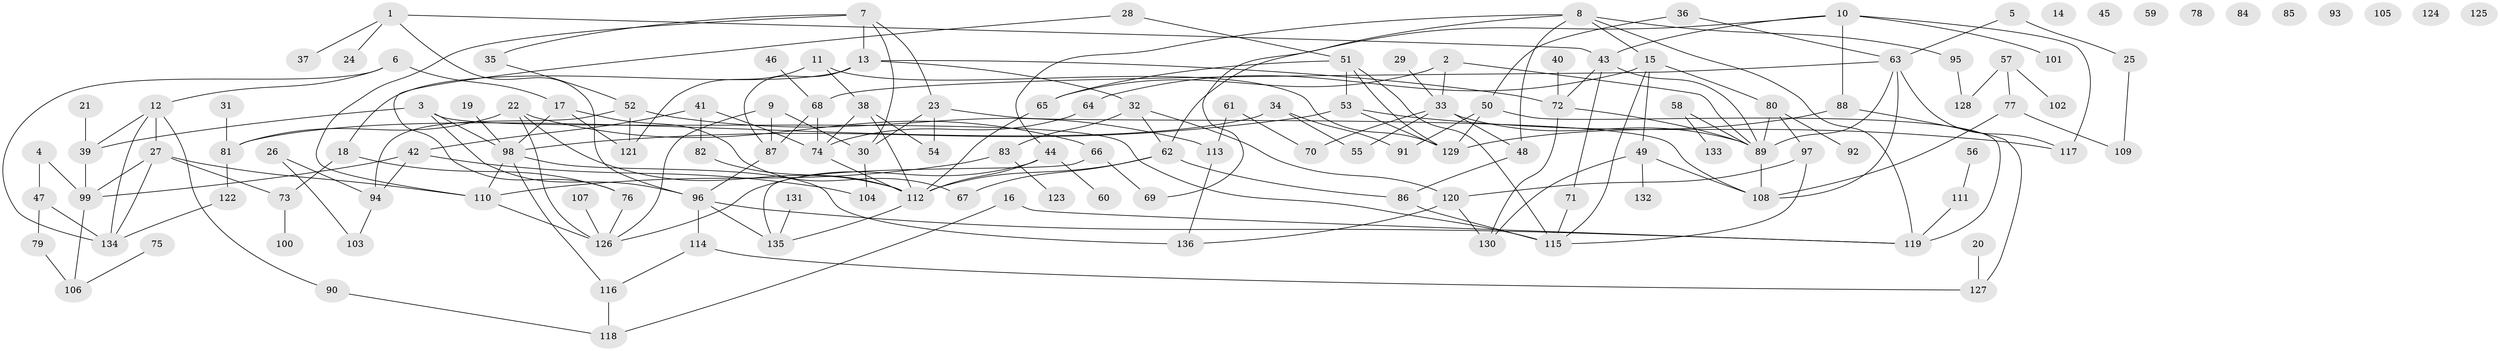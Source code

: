 // coarse degree distribution, {2: 0.20987654320987653, 4: 0.12345679012345678, 0: 0.12345679012345678, 1: 0.2222222222222222, 5: 0.07407407407407407, 6: 0.04938271604938271, 3: 0.09876543209876543, 9: 0.037037037037037035, 8: 0.012345679012345678, 10: 0.037037037037037035, 7: 0.012345679012345678}
// Generated by graph-tools (version 1.1) at 2025/42/03/04/25 21:42:26]
// undirected, 136 vertices, 198 edges
graph export_dot {
graph [start="1"]
  node [color=gray90,style=filled];
  1;
  2;
  3;
  4;
  5;
  6;
  7;
  8;
  9;
  10;
  11;
  12;
  13;
  14;
  15;
  16;
  17;
  18;
  19;
  20;
  21;
  22;
  23;
  24;
  25;
  26;
  27;
  28;
  29;
  30;
  31;
  32;
  33;
  34;
  35;
  36;
  37;
  38;
  39;
  40;
  41;
  42;
  43;
  44;
  45;
  46;
  47;
  48;
  49;
  50;
  51;
  52;
  53;
  54;
  55;
  56;
  57;
  58;
  59;
  60;
  61;
  62;
  63;
  64;
  65;
  66;
  67;
  68;
  69;
  70;
  71;
  72;
  73;
  74;
  75;
  76;
  77;
  78;
  79;
  80;
  81;
  82;
  83;
  84;
  85;
  86;
  87;
  88;
  89;
  90;
  91;
  92;
  93;
  94;
  95;
  96;
  97;
  98;
  99;
  100;
  101;
  102;
  103;
  104;
  105;
  106;
  107;
  108;
  109;
  110;
  111;
  112;
  113;
  114;
  115;
  116;
  117;
  118;
  119;
  120;
  121;
  122;
  123;
  124;
  125;
  126;
  127;
  128;
  129;
  130;
  131;
  132;
  133;
  134;
  135;
  136;
  1 -- 24;
  1 -- 37;
  1 -- 43;
  1 -- 96;
  2 -- 33;
  2 -- 65;
  2 -- 89;
  3 -- 39;
  3 -- 96;
  3 -- 98;
  3 -- 115;
  4 -- 47;
  4 -- 99;
  5 -- 25;
  5 -- 63;
  6 -- 12;
  6 -- 17;
  6 -- 134;
  7 -- 13;
  7 -- 23;
  7 -- 30;
  7 -- 35;
  7 -- 110;
  8 -- 15;
  8 -- 44;
  8 -- 48;
  8 -- 69;
  8 -- 95;
  8 -- 119;
  9 -- 30;
  9 -- 87;
  9 -- 126;
  10 -- 43;
  10 -- 62;
  10 -- 88;
  10 -- 101;
  10 -- 117;
  11 -- 38;
  11 -- 121;
  11 -- 129;
  12 -- 27;
  12 -- 39;
  12 -- 90;
  12 -- 134;
  13 -- 18;
  13 -- 32;
  13 -- 72;
  13 -- 87;
  15 -- 49;
  15 -- 64;
  15 -- 80;
  15 -- 115;
  16 -- 118;
  16 -- 119;
  17 -- 67;
  17 -- 98;
  17 -- 121;
  18 -- 73;
  18 -- 76;
  19 -- 98;
  20 -- 127;
  21 -- 39;
  22 -- 66;
  22 -- 81;
  22 -- 112;
  22 -- 126;
  23 -- 30;
  23 -- 54;
  23 -- 108;
  25 -- 109;
  26 -- 94;
  26 -- 103;
  27 -- 73;
  27 -- 99;
  27 -- 110;
  27 -- 134;
  28 -- 51;
  28 -- 76;
  29 -- 33;
  30 -- 104;
  31 -- 81;
  32 -- 62;
  32 -- 83;
  32 -- 120;
  33 -- 48;
  33 -- 55;
  33 -- 70;
  33 -- 89;
  34 -- 55;
  34 -- 81;
  34 -- 91;
  35 -- 52;
  36 -- 50;
  36 -- 63;
  38 -- 54;
  38 -- 74;
  38 -- 112;
  39 -- 99;
  40 -- 72;
  41 -- 42;
  41 -- 74;
  41 -- 82;
  42 -- 94;
  42 -- 99;
  42 -- 104;
  43 -- 71;
  43 -- 72;
  43 -- 89;
  44 -- 60;
  44 -- 112;
  44 -- 126;
  46 -- 68;
  47 -- 79;
  47 -- 134;
  48 -- 86;
  49 -- 108;
  49 -- 130;
  49 -- 132;
  50 -- 91;
  50 -- 119;
  50 -- 129;
  51 -- 53;
  51 -- 65;
  51 -- 115;
  51 -- 129;
  52 -- 94;
  52 -- 113;
  52 -- 121;
  53 -- 98;
  53 -- 117;
  53 -- 129;
  56 -- 111;
  57 -- 77;
  57 -- 102;
  57 -- 128;
  58 -- 89;
  58 -- 133;
  61 -- 70;
  61 -- 113;
  62 -- 67;
  62 -- 86;
  62 -- 112;
  63 -- 68;
  63 -- 89;
  63 -- 108;
  63 -- 117;
  64 -- 74;
  65 -- 112;
  66 -- 69;
  66 -- 135;
  68 -- 74;
  68 -- 87;
  71 -- 115;
  72 -- 89;
  72 -- 130;
  73 -- 100;
  74 -- 112;
  75 -- 106;
  76 -- 126;
  77 -- 108;
  77 -- 109;
  79 -- 106;
  80 -- 89;
  80 -- 92;
  80 -- 97;
  81 -- 122;
  82 -- 112;
  83 -- 110;
  83 -- 123;
  86 -- 115;
  87 -- 96;
  88 -- 127;
  88 -- 129;
  89 -- 108;
  90 -- 118;
  94 -- 103;
  95 -- 128;
  96 -- 114;
  96 -- 119;
  96 -- 135;
  97 -- 115;
  97 -- 120;
  98 -- 110;
  98 -- 116;
  98 -- 136;
  99 -- 106;
  107 -- 126;
  110 -- 126;
  111 -- 119;
  112 -- 135;
  113 -- 136;
  114 -- 116;
  114 -- 127;
  116 -- 118;
  120 -- 130;
  120 -- 136;
  122 -- 134;
  131 -- 135;
}
